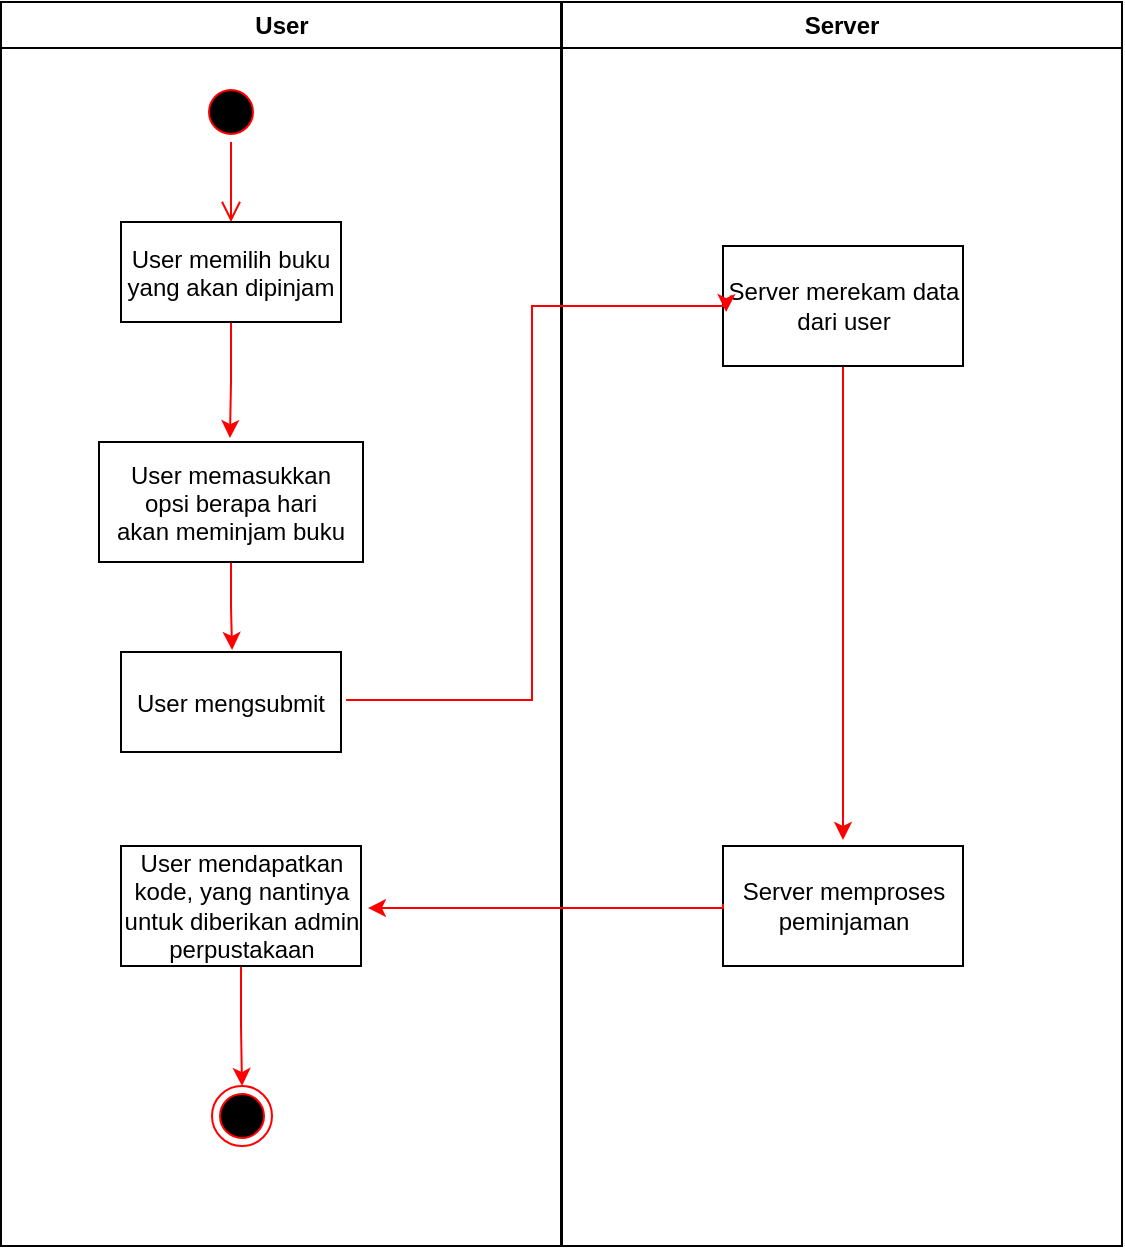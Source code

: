 <mxfile version="17.4.4" type="github" pages="2">
  <diagram name="Page-1" id="e7e014a7-5840-1c2e-5031-d8a46d1fe8dd">
    <mxGraphModel dx="868" dy="593" grid="1" gridSize="10" guides="1" tooltips="1" connect="1" arrows="1" fold="1" page="1" pageScale="1" pageWidth="1169" pageHeight="826" background="none" math="0" shadow="0">
      <root>
        <mxCell id="0" />
        <mxCell id="1" parent="0" />
        <mxCell id="2" value="User" style="swimlane;whiteSpace=wrap" parent="1" vertex="1">
          <mxGeometry x="164.5" y="128" width="280" height="622" as="geometry" />
        </mxCell>
        <mxCell id="5" value="" style="ellipse;shape=startState;fillColor=#000000;strokeColor=#ff0000;" parent="2" vertex="1">
          <mxGeometry x="100" y="40" width="30" height="30" as="geometry" />
        </mxCell>
        <mxCell id="6" value="" style="edgeStyle=elbowEdgeStyle;elbow=horizontal;verticalAlign=bottom;endArrow=open;endSize=8;strokeColor=#FF0000;endFill=1;rounded=0" parent="2" source="5" target="7" edge="1">
          <mxGeometry x="100" y="40" as="geometry">
            <mxPoint x="115" y="110" as="targetPoint" />
          </mxGeometry>
        </mxCell>
        <mxCell id="4YQRSSVXRkcQdVP3ZcSd-55" style="edgeStyle=orthogonalEdgeStyle;rounded=0;orthogonalLoop=1;jettySize=auto;html=1;entryX=0.496;entryY=-0.033;entryDx=0;entryDy=0;entryPerimeter=0;strokeColor=#FF0000;" edge="1" parent="2" source="7" target="8">
          <mxGeometry relative="1" as="geometry" />
        </mxCell>
        <mxCell id="7" value="User memilih buku&#xa;yang akan dipinjam" style="" parent="2" vertex="1">
          <mxGeometry x="60" y="110" width="110" height="50" as="geometry" />
        </mxCell>
        <mxCell id="4YQRSSVXRkcQdVP3ZcSd-54" style="edgeStyle=orthogonalEdgeStyle;rounded=0;orthogonalLoop=1;jettySize=auto;html=1;entryX=0.505;entryY=-0.02;entryDx=0;entryDy=0;entryPerimeter=0;strokeColor=#FF0000;" edge="1" parent="2" source="8" target="10">
          <mxGeometry relative="1" as="geometry" />
        </mxCell>
        <mxCell id="8" value="User memasukkan&#xa;opsi berapa hari&#xa;akan meminjam buku" style="" parent="2" vertex="1">
          <mxGeometry x="49" y="220" width="132" height="60" as="geometry" />
        </mxCell>
        <mxCell id="10" value="User mengsubmit" style="" parent="2" vertex="1">
          <mxGeometry x="60" y="325" width="110" height="50" as="geometry" />
        </mxCell>
        <mxCell id="4YQRSSVXRkcQdVP3ZcSd-58" style="edgeStyle=orthogonalEdgeStyle;rounded=0;orthogonalLoop=1;jettySize=auto;html=1;entryX=0.5;entryY=0;entryDx=0;entryDy=0;strokeColor=#FF0000;" edge="1" parent="2" source="4YQRSSVXRkcQdVP3ZcSd-50" target="4YQRSSVXRkcQdVP3ZcSd-56">
          <mxGeometry relative="1" as="geometry" />
        </mxCell>
        <mxCell id="4YQRSSVXRkcQdVP3ZcSd-50" value="User mendapatkan kode, yang nantinya untuk diberikan admin perpustakaan" style="rounded=0;whiteSpace=wrap;html=1;" vertex="1" parent="2">
          <mxGeometry x="60" y="422" width="120" height="60" as="geometry" />
        </mxCell>
        <mxCell id="4YQRSSVXRkcQdVP3ZcSd-56" value="" style="ellipse;html=1;shape=endState;fillColor=#000000;strokeColor=#ff0000;" vertex="1" parent="2">
          <mxGeometry x="105.5" y="542" width="30" height="30" as="geometry" />
        </mxCell>
        <mxCell id="3" value="Server" style="swimlane;whiteSpace=wrap" parent="1" vertex="1">
          <mxGeometry x="445" y="128" width="280" height="622" as="geometry" />
        </mxCell>
        <mxCell id="4YQRSSVXRkcQdVP3ZcSd-48" style="edgeStyle=orthogonalEdgeStyle;rounded=0;orthogonalLoop=1;jettySize=auto;html=1;entryX=0.5;entryY=-0.05;entryDx=0;entryDy=0;entryPerimeter=0;strokeColor=#FF0000;" edge="1" parent="3" source="4YQRSSVXRkcQdVP3ZcSd-44" target="4YQRSSVXRkcQdVP3ZcSd-47">
          <mxGeometry relative="1" as="geometry" />
        </mxCell>
        <mxCell id="4YQRSSVXRkcQdVP3ZcSd-44" value="Server merekam data&lt;br&gt;dari user" style="rounded=0;whiteSpace=wrap;html=1;" vertex="1" parent="3">
          <mxGeometry x="80.5" y="122" width="120" height="60" as="geometry" />
        </mxCell>
        <mxCell id="4YQRSSVXRkcQdVP3ZcSd-47" value="Server memproses&lt;br&gt;peminjaman" style="rounded=0;whiteSpace=wrap;html=1;" vertex="1" parent="3">
          <mxGeometry x="80.5" y="422" width="120" height="60" as="geometry" />
        </mxCell>
        <mxCell id="4YQRSSVXRkcQdVP3ZcSd-46" style="edgeStyle=orthogonalEdgeStyle;rounded=0;orthogonalLoop=1;jettySize=auto;html=1;exitX=1.023;exitY=0.48;exitDx=0;exitDy=0;exitPerimeter=0;strokeColor=#FF0000;entryX=0.013;entryY=0.55;entryDx=0;entryDy=0;entryPerimeter=0;" edge="1" parent="1" source="10" target="4YQRSSVXRkcQdVP3ZcSd-44">
          <mxGeometry relative="1" as="geometry">
            <mxPoint x="340" y="478" as="sourcePoint" />
            <mxPoint x="490" y="280" as="targetPoint" />
            <Array as="points">
              <mxPoint x="430" y="477" />
              <mxPoint x="430" y="280" />
              <mxPoint x="527" y="280" />
            </Array>
          </mxGeometry>
        </mxCell>
        <mxCell id="4YQRSSVXRkcQdVP3ZcSd-51" style="edgeStyle=orthogonalEdgeStyle;rounded=0;orthogonalLoop=1;jettySize=auto;html=1;entryX=1.029;entryY=0.517;entryDx=0;entryDy=0;entryPerimeter=0;strokeColor=#FF0000;exitX=0;exitY=0.483;exitDx=0;exitDy=0;exitPerimeter=0;" edge="1" parent="1" source="4YQRSSVXRkcQdVP3ZcSd-47" target="4YQRSSVXRkcQdVP3ZcSd-50">
          <mxGeometry relative="1" as="geometry">
            <mxPoint x="520" y="580" as="sourcePoint" />
            <Array as="points">
              <mxPoint x="526" y="581" />
            </Array>
          </mxGeometry>
        </mxCell>
      </root>
    </mxGraphModel>
  </diagram>
  <diagram id="rRs1OpgeGRkcJDFxJnKp" name="Page-2">
    <mxGraphModel dx="868" dy="593" grid="1" gridSize="10" guides="1" tooltips="1" connect="1" arrows="1" fold="1" page="1" pageScale="1" pageWidth="850" pageHeight="1100" math="0" shadow="0">
      <root>
        <mxCell id="0" />
        <mxCell id="1" parent="0" />
        <mxCell id="QOHJSO203ooWmIc7HkMj-1" value="Admin" style="swimlane;whiteSpace=wrap" vertex="1" parent="1">
          <mxGeometry x="164.5" y="128" width="280" height="732" as="geometry" />
        </mxCell>
        <mxCell id="QOHJSO203ooWmIc7HkMj-2" value="" style="ellipse;shape=startState;fillColor=#000000;strokeColor=#ff0000;" vertex="1" parent="QOHJSO203ooWmIc7HkMj-1">
          <mxGeometry x="100" y="40" width="30" height="30" as="geometry" />
        </mxCell>
        <mxCell id="QOHJSO203ooWmIc7HkMj-3" value="" style="edgeStyle=elbowEdgeStyle;elbow=horizontal;verticalAlign=bottom;endArrow=open;endSize=8;strokeColor=#FF0000;endFill=1;rounded=0;entryX=0.514;entryY=0;entryDx=0;entryDy=0;entryPerimeter=0;" edge="1" parent="QOHJSO203ooWmIc7HkMj-1" source="QOHJSO203ooWmIc7HkMj-2" target="QOHJSO203ooWmIc7HkMj-5">
          <mxGeometry x="100" y="40" as="geometry">
            <mxPoint x="115" y="110" as="targetPoint" />
          </mxGeometry>
        </mxCell>
        <mxCell id="QOHJSO203ooWmIc7HkMj-4" style="edgeStyle=orthogonalEdgeStyle;rounded=0;orthogonalLoop=1;jettySize=auto;html=1;entryX=0.496;entryY=-0.033;entryDx=0;entryDy=0;entryPerimeter=0;strokeColor=#FF0000;" edge="1" parent="QOHJSO203ooWmIc7HkMj-1" source="QOHJSO203ooWmIc7HkMj-5" target="QOHJSO203ooWmIc7HkMj-7">
          <mxGeometry relative="1" as="geometry" />
        </mxCell>
        <mxCell id="QOHJSO203ooWmIc7HkMj-5" value="Admin memasukkan &#xa;kode dari user" style="" vertex="1" parent="QOHJSO203ooWmIc7HkMj-1">
          <mxGeometry x="60" y="110" width="110" height="50" as="geometry" />
        </mxCell>
        <mxCell id="QOHJSO203ooWmIc7HkMj-7" value="Admin mensubmit kode" style="" vertex="1" parent="QOHJSO203ooWmIc7HkMj-1">
          <mxGeometry x="49" y="220" width="132" height="60" as="geometry" />
        </mxCell>
        <mxCell id="QOHJSO203ooWmIc7HkMj-10" value="Admin mengkonfirmasi peminjaman" style="rounded=0;whiteSpace=wrap;html=1;" vertex="1" parent="QOHJSO203ooWmIc7HkMj-1">
          <mxGeometry x="61" y="382" width="120" height="60" as="geometry" />
        </mxCell>
        <mxCell id="QOHJSO203ooWmIc7HkMj-12" value="Server" style="swimlane;whiteSpace=wrap" vertex="1" parent="1">
          <mxGeometry x="445" y="128" width="280" height="732" as="geometry" />
        </mxCell>
        <mxCell id="QOHJSO203ooWmIc7HkMj-18" value="server menampilkan data pre peminjaman" style="rounded=0;whiteSpace=wrap;html=1;" vertex="1" parent="QOHJSO203ooWmIc7HkMj-12">
          <mxGeometry x="80" y="302" width="120" height="60" as="geometry" />
        </mxCell>
        <mxCell id="QOHJSO203ooWmIc7HkMj-25" style="edgeStyle=orthogonalEdgeStyle;rounded=0;orthogonalLoop=1;jettySize=auto;html=1;entryX=0.5;entryY=0;entryDx=0;entryDy=0;strokeColor=#FF0000;" edge="1" parent="QOHJSO203ooWmIc7HkMj-12" source="QOHJSO203ooWmIc7HkMj-23" target="QOHJSO203ooWmIc7HkMj-24">
          <mxGeometry relative="1" as="geometry" />
        </mxCell>
        <mxCell id="QOHJSO203ooWmIc7HkMj-23" value="Server menyimpan konfirmasi admin" style="rounded=0;whiteSpace=wrap;html=1;" vertex="1" parent="QOHJSO203ooWmIc7HkMj-12">
          <mxGeometry x="80" y="492" width="120" height="60" as="geometry" />
        </mxCell>
        <mxCell id="QOHJSO203ooWmIc7HkMj-24" value="" style="ellipse;html=1;shape=endState;fillColor=#000000;strokeColor=#ff0000;" vertex="1" parent="QOHJSO203ooWmIc7HkMj-12">
          <mxGeometry x="125" y="642" width="30" height="30" as="geometry" />
        </mxCell>
        <mxCell id="QOHJSO203ooWmIc7HkMj-19" style="edgeStyle=orthogonalEdgeStyle;rounded=0;orthogonalLoop=1;jettySize=auto;html=1;entryX=0.008;entryY=0.533;entryDx=0;entryDy=0;entryPerimeter=0;strokeColor=#FF0000;exitX=1.004;exitY=0.5;exitDx=0;exitDy=0;exitPerimeter=0;" edge="1" parent="1" source="QOHJSO203ooWmIc7HkMj-7" target="QOHJSO203ooWmIc7HkMj-18">
          <mxGeometry relative="1" as="geometry">
            <mxPoint x="390" y="380" as="sourcePoint" />
          </mxGeometry>
        </mxCell>
        <mxCell id="QOHJSO203ooWmIc7HkMj-22" style="edgeStyle=orthogonalEdgeStyle;rounded=0;orthogonalLoop=1;jettySize=auto;html=1;entryX=1.004;entryY=0.617;entryDx=0;entryDy=0;entryPerimeter=0;strokeColor=#FF0000;exitX=0.5;exitY=1.083;exitDx=0;exitDy=0;exitPerimeter=0;" edge="1" parent="1" source="QOHJSO203ooWmIc7HkMj-18" target="QOHJSO203ooWmIc7HkMj-10">
          <mxGeometry relative="1" as="geometry">
            <mxPoint x="585" y="520" as="sourcePoint" />
            <Array as="points">
              <mxPoint x="585" y="547" />
            </Array>
          </mxGeometry>
        </mxCell>
        <mxCell id="QOHJSO203ooWmIc7HkMj-9" style="edgeStyle=orthogonalEdgeStyle;rounded=0;orthogonalLoop=1;jettySize=auto;html=1;entryX=0.008;entryY=0.6;entryDx=0;entryDy=0;strokeColor=#FF0000;entryPerimeter=0;exitX=0.521;exitY=1.05;exitDx=0;exitDy=0;exitPerimeter=0;" edge="1" parent="1" source="QOHJSO203ooWmIc7HkMj-10" target="QOHJSO203ooWmIc7HkMj-23">
          <mxGeometry relative="1" as="geometry">
            <mxPoint x="286" y="580" as="sourcePoint" />
            <mxPoint x="285" y="670" as="targetPoint" />
            <Array as="points">
              <mxPoint x="286" y="573" />
              <mxPoint x="286" y="656" />
            </Array>
          </mxGeometry>
        </mxCell>
      </root>
    </mxGraphModel>
  </diagram>
</mxfile>

